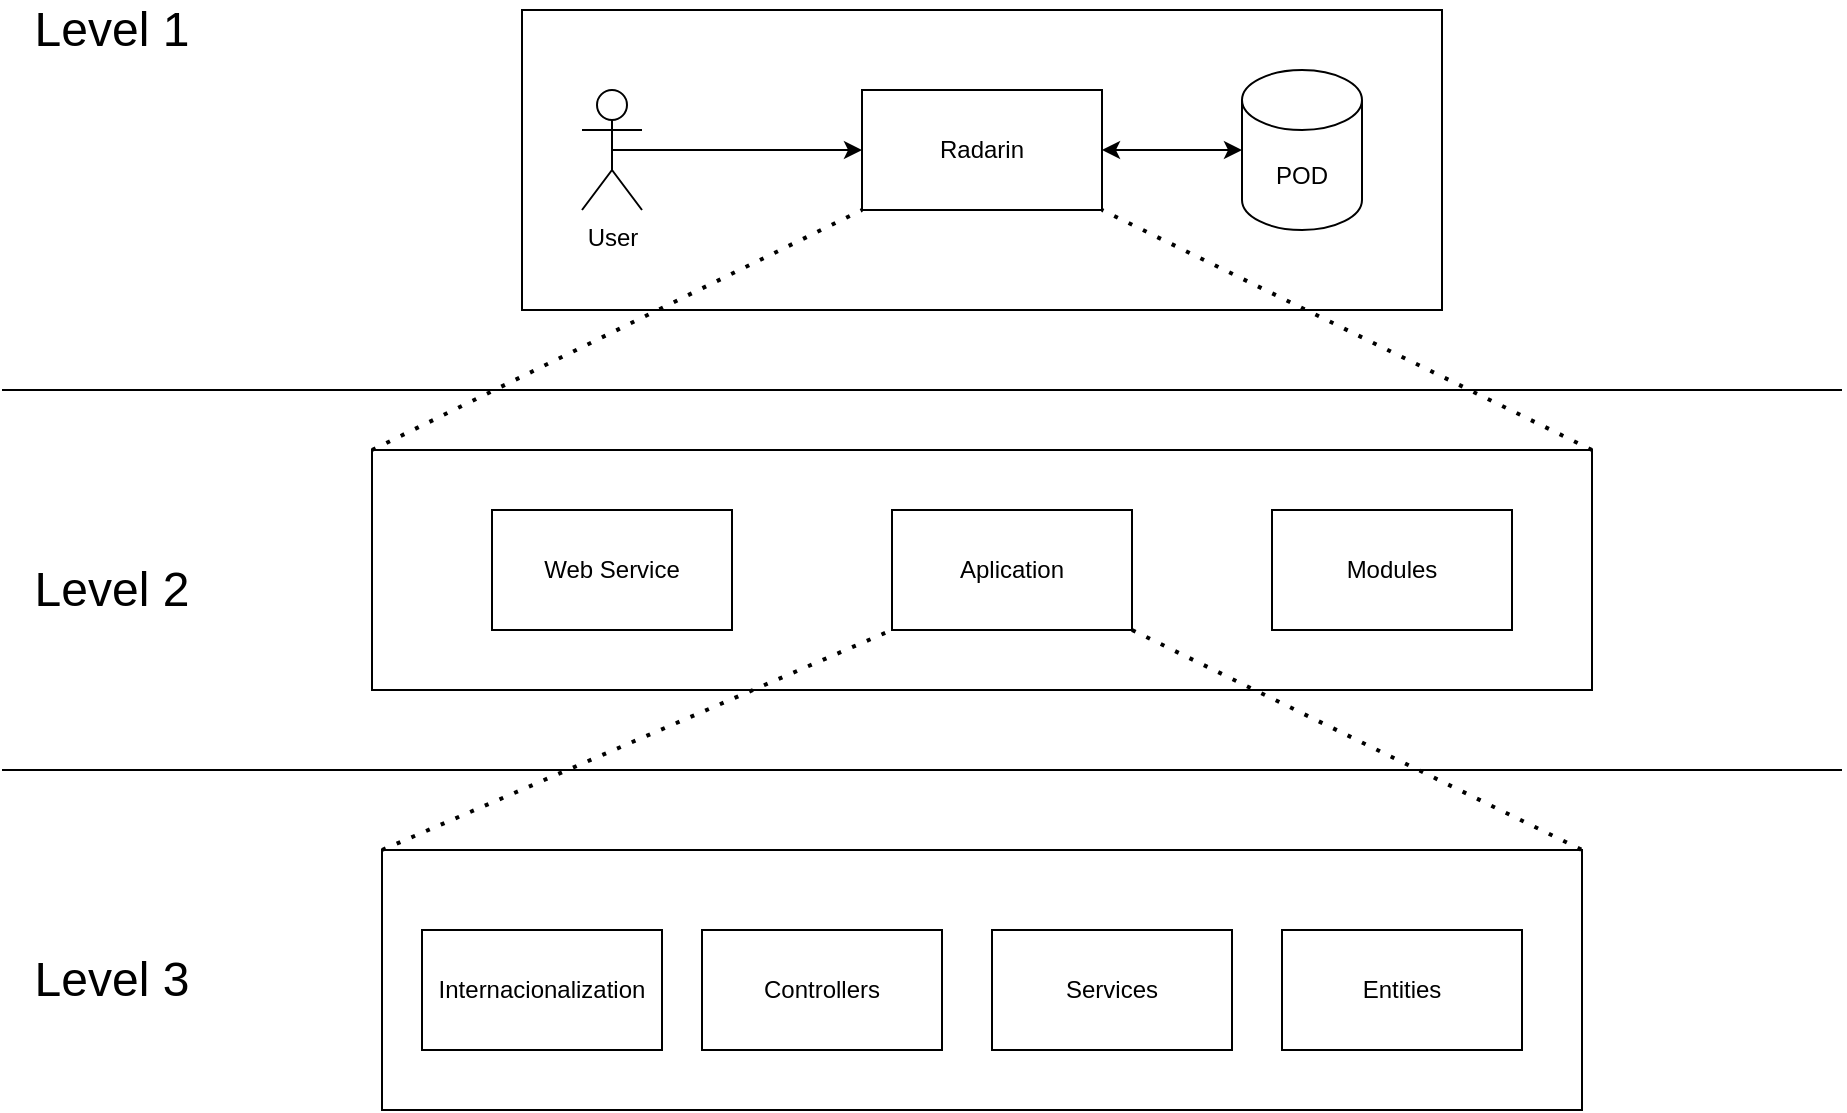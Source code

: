 <mxfile version="14.4.2" type="device"><diagram id="zHxPvIeNs_zthnRV8YzQ" name="Page-1"><mxGraphModel dx="2068" dy="767" grid="1" gridSize="10" guides="1" tooltips="1" connect="1" arrows="1" fold="1" page="1" pageScale="1" pageWidth="850" pageHeight="1100" math="0" shadow="0"><root><mxCell id="0"/><mxCell id="1" parent="0"/><mxCell id="PvLHgj7F38olstJJ0DJf-1" value="" style="rounded=0;whiteSpace=wrap;html=1;" parent="1" vertex="1"><mxGeometry x="50" y="410" width="460" height="150" as="geometry"/></mxCell><mxCell id="PvLHgj7F38olstJJ0DJf-2" value="User" style="shape=umlActor;verticalLabelPosition=bottom;verticalAlign=top;html=1;outlineConnect=0;" parent="1" vertex="1"><mxGeometry x="80" y="450" width="30" height="60" as="geometry"/></mxCell><mxCell id="PvLHgj7F38olstJJ0DJf-3" value="Radarin" style="rounded=0;whiteSpace=wrap;html=1;" parent="1" vertex="1"><mxGeometry x="220" y="450" width="120" height="60" as="geometry"/></mxCell><mxCell id="PvLHgj7F38olstJJ0DJf-4" value="" style="endArrow=classic;html=1;exitX=0.5;exitY=0.5;exitDx=0;exitDy=0;exitPerimeter=0;" parent="1" source="PvLHgj7F38olstJJ0DJf-2" edge="1"><mxGeometry width="50" height="50" relative="1" as="geometry"><mxPoint x="170" y="530" as="sourcePoint"/><mxPoint x="220" y="480" as="targetPoint"/></mxGeometry></mxCell><mxCell id="PvLHgj7F38olstJJ0DJf-8" value="" style="endArrow=classic;startArrow=classic;html=1;" parent="1" source="PvLHgj7F38olstJJ0DJf-3" target="PvLHgj7F38olstJJ0DJf-9" edge="1"><mxGeometry width="50" height="50" relative="1" as="geometry"><mxPoint x="340" y="500" as="sourcePoint"/><mxPoint x="390" y="450" as="targetPoint"/></mxGeometry></mxCell><mxCell id="PvLHgj7F38olstJJ0DJf-9" value="POD" style="shape=cylinder3;whiteSpace=wrap;html=1;boundedLbl=1;backgroundOutline=1;size=15;" parent="1" vertex="1"><mxGeometry x="410" y="440" width="60" height="80" as="geometry"/></mxCell><mxCell id="PvLHgj7F38olstJJ0DJf-13" value="" style="rounded=0;whiteSpace=wrap;html=1;" parent="1" vertex="1"><mxGeometry x="-25" y="630" width="610" height="120" as="geometry"/></mxCell><mxCell id="PvLHgj7F38olstJJ0DJf-14" value="&lt;div&gt;Aplication&lt;/div&gt;" style="rounded=0;whiteSpace=wrap;html=1;" parent="1" vertex="1"><mxGeometry x="235" y="660" width="120" height="60" as="geometry"/></mxCell><mxCell id="PvLHgj7F38olstJJ0DJf-15" value="&lt;div&gt;Modules&lt;/div&gt;" style="rounded=0;whiteSpace=wrap;html=1;" parent="1" vertex="1"><mxGeometry x="425" y="660" width="120" height="60" as="geometry"/></mxCell><mxCell id="PvLHgj7F38olstJJ0DJf-16" value="" style="endArrow=none;dashed=1;html=1;dashPattern=1 3;strokeWidth=2;entryX=1;entryY=1;entryDx=0;entryDy=0;exitX=1;exitY=0;exitDx=0;exitDy=0;" parent="1" source="PvLHgj7F38olstJJ0DJf-13" target="PvLHgj7F38olstJJ0DJf-3" edge="1"><mxGeometry width="50" height="50" relative="1" as="geometry"><mxPoint x="580" y="600" as="sourcePoint"/><mxPoint x="620" y="550" as="targetPoint"/></mxGeometry></mxCell><mxCell id="PvLHgj7F38olstJJ0DJf-17" value="" style="endArrow=none;dashed=1;html=1;dashPattern=1 3;strokeWidth=2;entryX=0;entryY=1;entryDx=0;entryDy=0;exitX=0;exitY=0;exitDx=0;exitDy=0;" parent="1" source="PvLHgj7F38olstJJ0DJf-13" target="PvLHgj7F38olstJJ0DJf-3" edge="1"><mxGeometry width="50" height="50" relative="1" as="geometry"><mxPoint x="230" y="500" as="sourcePoint"/><mxPoint x="280" y="450" as="targetPoint"/></mxGeometry></mxCell><mxCell id="PvLHgj7F38olstJJ0DJf-18" value="" style="rounded=0;whiteSpace=wrap;html=1;" parent="1" vertex="1"><mxGeometry x="-20" y="830" width="600" height="130" as="geometry"/></mxCell><mxCell id="PvLHgj7F38olstJJ0DJf-19" value="" style="endArrow=none;dashed=1;html=1;dashPattern=1 3;strokeWidth=2;entryX=0;entryY=1;entryDx=0;entryDy=0;exitX=0;exitY=0;exitDx=0;exitDy=0;" parent="1" source="PvLHgj7F38olstJJ0DJf-18" target="PvLHgj7F38olstJJ0DJf-14" edge="1"><mxGeometry width="50" height="50" relative="1" as="geometry"><mxPoint x="190" y="750" as="sourcePoint"/><mxPoint x="240" y="700" as="targetPoint"/></mxGeometry></mxCell><mxCell id="PvLHgj7F38olstJJ0DJf-20" value="" style="endArrow=none;dashed=1;html=1;dashPattern=1 3;strokeWidth=2;entryX=1;entryY=0;entryDx=0;entryDy=0;exitX=1;exitY=1;exitDx=0;exitDy=0;" parent="1" source="PvLHgj7F38olstJJ0DJf-14" target="PvLHgj7F38olstJJ0DJf-18" edge="1"><mxGeometry width="50" height="50" relative="1" as="geometry"><mxPoint x="570" y="720" as="sourcePoint"/><mxPoint x="620" y="670" as="targetPoint"/></mxGeometry></mxCell><mxCell id="PvLHgj7F38olstJJ0DJf-21" value="&lt;div&gt;Internacionalization&lt;/div&gt;" style="rounded=0;whiteSpace=wrap;html=1;" parent="1" vertex="1"><mxGeometry y="870" width="120" height="60" as="geometry"/></mxCell><mxCell id="PvLHgj7F38olstJJ0DJf-22" value="Services" style="rounded=0;whiteSpace=wrap;html=1;" parent="1" vertex="1"><mxGeometry x="285" y="870" width="120" height="60" as="geometry"/></mxCell><mxCell id="PvLHgj7F38olstJJ0DJf-23" value="&lt;div&gt;Entities&lt;/div&gt;" style="rounded=0;whiteSpace=wrap;html=1;" parent="1" vertex="1"><mxGeometry x="430" y="870" width="120" height="60" as="geometry"/></mxCell><mxCell id="PvLHgj7F38olstJJ0DJf-25" value="&lt;div&gt;Controllers&lt;/div&gt;" style="rounded=0;whiteSpace=wrap;html=1;" parent="1" vertex="1"><mxGeometry x="140" y="870" width="120" height="60" as="geometry"/></mxCell><mxCell id="PvLHgj7F38olstJJ0DJf-26" value="" style="endArrow=none;html=1;" parent="1" edge="1"><mxGeometry width="50" height="50" relative="1" as="geometry"><mxPoint x="-210" y="790" as="sourcePoint"/><mxPoint x="710" y="790" as="targetPoint"/></mxGeometry></mxCell><mxCell id="PvLHgj7F38olstJJ0DJf-27" value="" style="endArrow=none;html=1;" parent="1" edge="1"><mxGeometry width="50" height="50" relative="1" as="geometry"><mxPoint x="-210" y="600" as="sourcePoint"/><mxPoint x="710" y="600" as="targetPoint"/></mxGeometry></mxCell><mxCell id="yJwcMc1ZafLqVJBcYIRx-1" value="&lt;font style=&quot;font-size: 24px&quot;&gt;Level 1&lt;/font&gt;" style="text;html=1;strokeColor=none;fillColor=none;align=center;verticalAlign=middle;whiteSpace=wrap;rounded=0;" vertex="1" parent="1"><mxGeometry x="-210" y="410" width="110" height="20" as="geometry"/></mxCell><mxCell id="yJwcMc1ZafLqVJBcYIRx-2" value="&lt;font style=&quot;font-size: 24px&quot;&gt;Level 3&lt;br&gt;&lt;/font&gt;" style="text;html=1;strokeColor=none;fillColor=none;align=center;verticalAlign=middle;whiteSpace=wrap;rounded=0;" vertex="1" parent="1"><mxGeometry x="-210" y="885" width="110" height="20" as="geometry"/></mxCell><mxCell id="yJwcMc1ZafLqVJBcYIRx-3" value="&lt;font style=&quot;font-size: 24px&quot;&gt;Level 2&lt;br&gt;&lt;/font&gt;" style="text;html=1;strokeColor=none;fillColor=none;align=center;verticalAlign=middle;whiteSpace=wrap;rounded=0;" vertex="1" parent="1"><mxGeometry x="-210" y="690" width="110" height="20" as="geometry"/></mxCell><mxCell id="yJwcMc1ZafLqVJBcYIRx-5" value="Web Service" style="rounded=0;whiteSpace=wrap;html=1;" vertex="1" parent="1"><mxGeometry x="35" y="660" width="120" height="60" as="geometry"/></mxCell></root></mxGraphModel></diagram></mxfile>